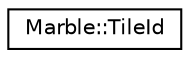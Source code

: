 digraph "Graphical Class Hierarchy"
{
  edge [fontname="Helvetica",fontsize="10",labelfontname="Helvetica",labelfontsize="10"];
  node [fontname="Helvetica",fontsize="10",shape=record];
  rankdir="LR";
  Node1 [label="Marble::TileId",height=0.2,width=0.4,color="black", fillcolor="white", style="filled",URL="$class_marble_1_1_tile_id.html"];
}
